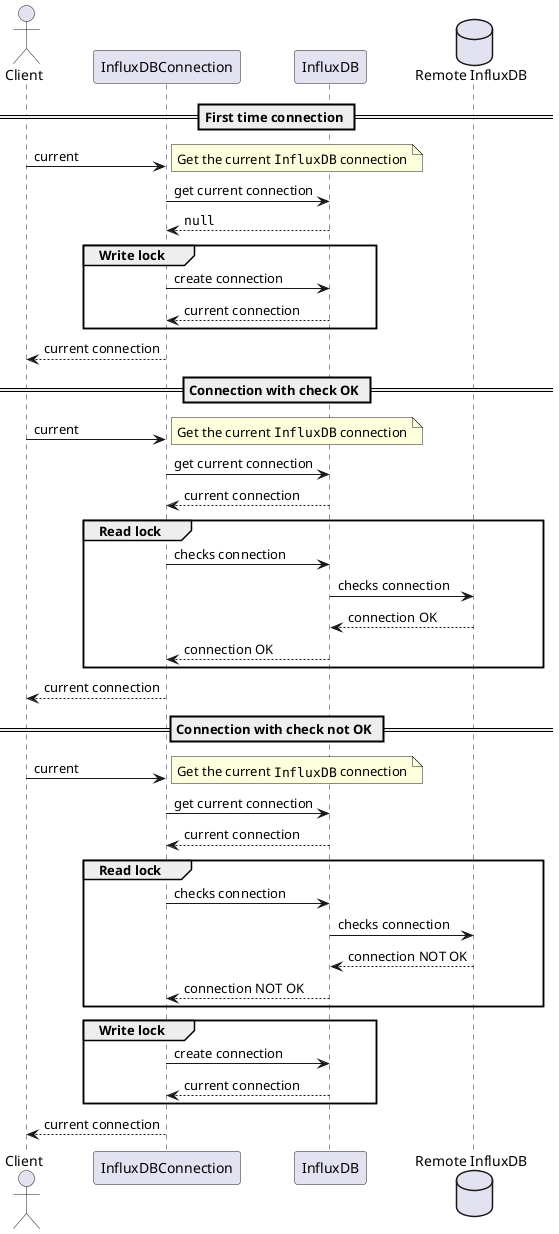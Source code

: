 @startuml

actor Client
participant InfluxDBConnection
participant InfluxDB
database "Remote InfluxDB" as Remote

== First time connection ==

Client -> InfluxDBConnection: current
note right: Get the current ""InfluxDB"" connection

InfluxDBConnection -> InfluxDB: get current connection
InfluxDB --> InfluxDBConnection: ""null""

group Write lock
    InfluxDBConnection -> InfluxDB: create connection
    InfluxDB --> InfluxDBConnection: current connection
end

InfluxDBConnection --> Client: current connection

== Connection with check OK ==

Client -> InfluxDBConnection: current
note right: Get the current ""InfluxDB"" connection

InfluxDBConnection -> InfluxDB: get current connection
InfluxDB --> InfluxDBConnection: current connection

group Read lock
    InfluxDBConnection -> InfluxDB: checks connection
    InfluxDB -> Remote: checks connection
    Remote --> InfluxDB: connection OK
    InfluxDB --> InfluxDBConnection: connection OK
end

InfluxDBConnection --> Client: current connection

== Connection with check not OK ==

Client -> InfluxDBConnection: current
note right: Get the current ""InfluxDB"" connection

InfluxDBConnection -> InfluxDB: get current connection
InfluxDB --> InfluxDBConnection: current connection

group Read lock
    InfluxDBConnection -> InfluxDB: checks connection
    InfluxDB -> Remote: checks connection
    Remote --> InfluxDB: connection NOT OK
    InfluxDB --> InfluxDBConnection: connection NOT OK
end

group Write lock
    InfluxDBConnection -> InfluxDB: create connection
    InfluxDB --> InfluxDBConnection: current connection
end

InfluxDBConnection --> Client: current connection

@enduml